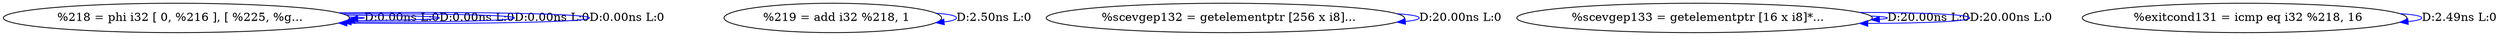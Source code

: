 digraph {
Node0x36e4dd0[label="  %218 = phi i32 [ 0, %216 ], [ %225, %g..."];
Node0x36e4dd0 -> Node0x36e4dd0[label="D:0.00ns L:0",color=blue];
Node0x36e4dd0 -> Node0x36e4dd0[label="D:0.00ns L:0",color=blue];
Node0x36e4dd0 -> Node0x36e4dd0[label="D:0.00ns L:0",color=blue];
Node0x36e4dd0 -> Node0x36e4dd0[label="D:0.00ns L:0",color=blue];
Node0x36e4eb0[label="  %219 = add i32 %218, 1"];
Node0x36e4eb0 -> Node0x36e4eb0[label="D:2.50ns L:0",color=blue];
Node0x36e4f90[label="  %scevgep132 = getelementptr [256 x i8]..."];
Node0x36e4f90 -> Node0x36e4f90[label="D:20.00ns L:0",color=blue];
Node0x36e5070[label="  %scevgep133 = getelementptr [16 x i8]*..."];
Node0x36e5070 -> Node0x36e5070[label="D:20.00ns L:0",color=blue];
Node0x36e5070 -> Node0x36e5070[label="D:20.00ns L:0",color=blue];
Node0x36e5150[label="  %exitcond131 = icmp eq i32 %218, 16"];
Node0x36e5150 -> Node0x36e5150[label="D:2.49ns L:0",color=blue];
}
